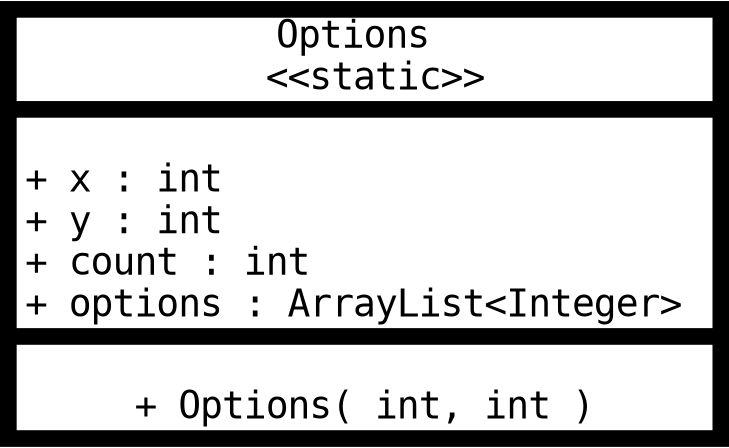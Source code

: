 digraph structs {
graph [ dpi = 300];
node [shape=record,fontname=inconsolata,fontsize=18,style="setlinewidth(8)"];

	struct1 [shape=record,label="{Options \n \<\<static\>\> |\
	\l+ x : int \l+ y : int \l+ count : int\
	\l+ options : ArrayList\<Integer\> \n |\l+ Options( int, int )}"];
}
